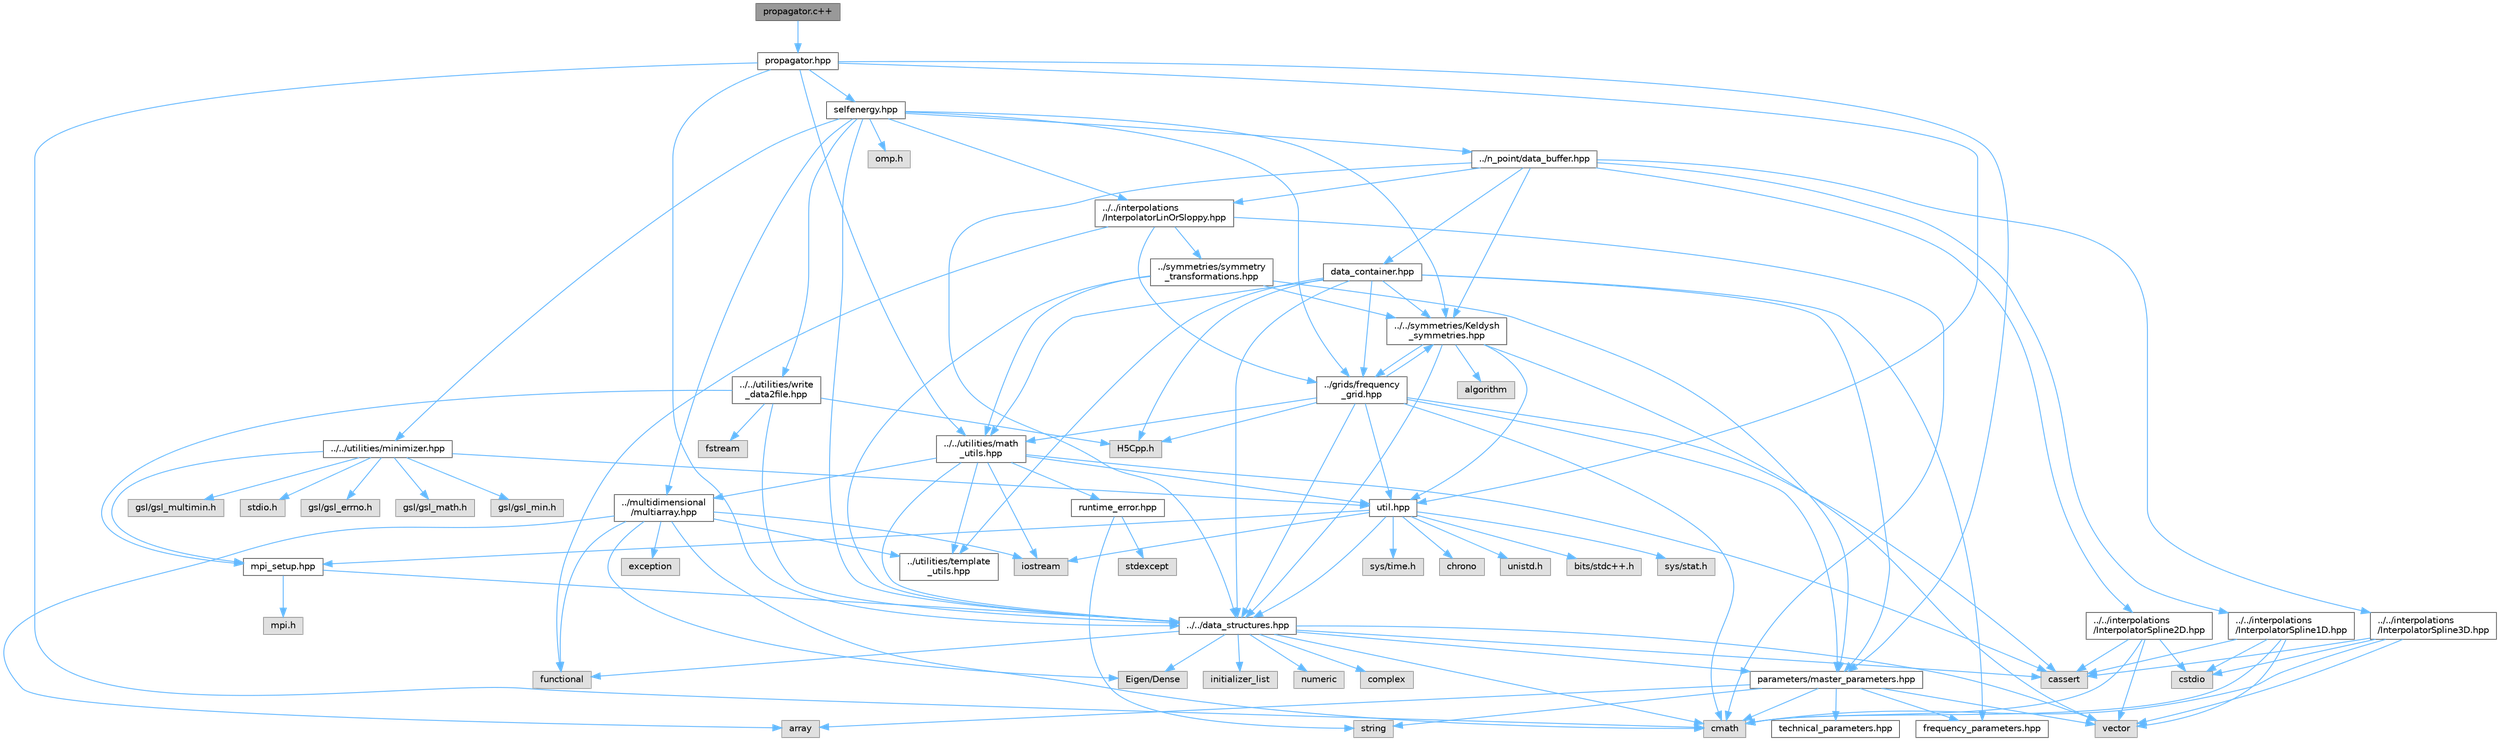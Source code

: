 digraph "propagator.c++"
{
 // INTERACTIVE_SVG=YES
 // LATEX_PDF_SIZE
  bgcolor="transparent";
  edge [fontname=Helvetica,fontsize=10,labelfontname=Helvetica,labelfontsize=10];
  node [fontname=Helvetica,fontsize=10,shape=box,height=0.2,width=0.4];
  Node1 [id="Node000001",label="propagator.c++",height=0.2,width=0.4,color="gray40", fillcolor="grey60", style="filled", fontcolor="black",tooltip=" "];
  Node1 -> Node2 [id="edge1_Node000001_Node000002",color="steelblue1",style="solid",tooltip=" "];
  Node2 [id="Node000002",label="propagator.hpp",height=0.2,width=0.4,color="grey40", fillcolor="white", style="filled",URL="$d5/df7/propagator_8hpp.html",tooltip=" "];
  Node2 -> Node3 [id="edge2_Node000002_Node000003",color="steelblue1",style="solid",tooltip=" "];
  Node3 [id="Node000003",label="cmath",height=0.2,width=0.4,color="grey60", fillcolor="#E0E0E0", style="filled",tooltip=" "];
  Node2 -> Node4 [id="edge3_Node000002_Node000004",color="steelblue1",style="solid",tooltip=" "];
  Node4 [id="Node000004",label="../../data_structures.hpp",height=0.2,width=0.4,color="grey40", fillcolor="white", style="filled",URL="$d7/d59/data__structures_8hpp.html",tooltip=" "];
  Node4 -> Node5 [id="edge4_Node000004_Node000005",color="steelblue1",style="solid",tooltip=" "];
  Node5 [id="Node000005",label="complex",height=0.2,width=0.4,color="grey60", fillcolor="#E0E0E0", style="filled",tooltip=" "];
  Node4 -> Node3 [id="edge5_Node000004_Node000003",color="steelblue1",style="solid",tooltip=" "];
  Node4 -> Node6 [id="edge6_Node000004_Node000006",color="steelblue1",style="solid",tooltip=" "];
  Node6 [id="Node000006",label="vector",height=0.2,width=0.4,color="grey60", fillcolor="#E0E0E0", style="filled",tooltip=" "];
  Node4 -> Node7 [id="edge7_Node000004_Node000007",color="steelblue1",style="solid",tooltip=" "];
  Node7 [id="Node000007",label="initializer_list",height=0.2,width=0.4,color="grey60", fillcolor="#E0E0E0", style="filled",tooltip=" "];
  Node4 -> Node8 [id="edge8_Node000004_Node000008",color="steelblue1",style="solid",tooltip=" "];
  Node8 [id="Node000008",label="functional",height=0.2,width=0.4,color="grey60", fillcolor="#E0E0E0", style="filled",tooltip=" "];
  Node4 -> Node9 [id="edge9_Node000004_Node000009",color="steelblue1",style="solid",tooltip=" "];
  Node9 [id="Node000009",label="cassert",height=0.2,width=0.4,color="grey60", fillcolor="#E0E0E0", style="filled",tooltip=" "];
  Node4 -> Node10 [id="edge10_Node000004_Node000010",color="steelblue1",style="solid",tooltip=" "];
  Node10 [id="Node000010",label="numeric",height=0.2,width=0.4,color="grey60", fillcolor="#E0E0E0", style="filled",tooltip=" "];
  Node4 -> Node11 [id="edge11_Node000004_Node000011",color="steelblue1",style="solid",tooltip=" "];
  Node11 [id="Node000011",label="parameters/master_parameters.hpp",height=0.2,width=0.4,color="grey40", fillcolor="white", style="filled",URL="$d1/df8/master__parameters_8hpp.html",tooltip=" "];
  Node11 -> Node3 [id="edge12_Node000011_Node000003",color="steelblue1",style="solid",tooltip=" "];
  Node11 -> Node6 [id="edge13_Node000011_Node000006",color="steelblue1",style="solid",tooltip=" "];
  Node11 -> Node12 [id="edge14_Node000011_Node000012",color="steelblue1",style="solid",tooltip=" "];
  Node12 [id="Node000012",label="string",height=0.2,width=0.4,color="grey60", fillcolor="#E0E0E0", style="filled",tooltip=" "];
  Node11 -> Node13 [id="edge15_Node000011_Node000013",color="steelblue1",style="solid",tooltip=" "];
  Node13 [id="Node000013",label="array",height=0.2,width=0.4,color="grey60", fillcolor="#E0E0E0", style="filled",tooltip=" "];
  Node11 -> Node14 [id="edge16_Node000011_Node000014",color="steelblue1",style="solid",tooltip=" "];
  Node14 [id="Node000014",label="frequency_parameters.hpp",height=0.2,width=0.4,color="grey40", fillcolor="white", style="filled",URL="$d3/d3c/frequency__parameters_8hpp.html",tooltip=" "];
  Node11 -> Node15 [id="edge17_Node000011_Node000015",color="steelblue1",style="solid",tooltip=" "];
  Node15 [id="Node000015",label="technical_parameters.hpp",height=0.2,width=0.4,color="grey40", fillcolor="white", style="filled",URL="$d9/d3a/technical__parameters_8hpp.html",tooltip=" "];
  Node4 -> Node16 [id="edge18_Node000004_Node000016",color="steelblue1",style="solid",tooltip=" "];
  Node16 [id="Node000016",label="Eigen/Dense",height=0.2,width=0.4,color="grey60", fillcolor="#E0E0E0", style="filled",tooltip=" "];
  Node2 -> Node17 [id="edge19_Node000002_Node000017",color="steelblue1",style="solid",tooltip=" "];
  Node17 [id="Node000017",label="../../utilities/math\l_utils.hpp",height=0.2,width=0.4,color="grey40", fillcolor="white", style="filled",URL="$de/dbb/math__utils_8hpp.html",tooltip=" "];
  Node17 -> Node4 [id="edge20_Node000017_Node000004",color="steelblue1",style="solid",tooltip=" "];
  Node17 -> Node18 [id="edge21_Node000017_Node000018",color="steelblue1",style="solid",tooltip=" "];
  Node18 [id="Node000018",label="../multidimensional\l/multiarray.hpp",height=0.2,width=0.4,color="grey40", fillcolor="white", style="filled",URL="$df/da4/multiarray_8hpp.html",tooltip=" "];
  Node18 -> Node13 [id="edge22_Node000018_Node000013",color="steelblue1",style="solid",tooltip=" "];
  Node18 -> Node3 [id="edge23_Node000018_Node000003",color="steelblue1",style="solid",tooltip=" "];
  Node18 -> Node19 [id="edge24_Node000018_Node000019",color="steelblue1",style="solid",tooltip=" "];
  Node19 [id="Node000019",label="exception",height=0.2,width=0.4,color="grey60", fillcolor="#E0E0E0", style="filled",tooltip=" "];
  Node18 -> Node8 [id="edge25_Node000018_Node000008",color="steelblue1",style="solid",tooltip=" "];
  Node18 -> Node20 [id="edge26_Node000018_Node000020",color="steelblue1",style="solid",tooltip=" "];
  Node20 [id="Node000020",label="iostream",height=0.2,width=0.4,color="grey60", fillcolor="#E0E0E0", style="filled",tooltip=" "];
  Node18 -> Node16 [id="edge27_Node000018_Node000016",color="steelblue1",style="solid",tooltip=" "];
  Node18 -> Node21 [id="edge28_Node000018_Node000021",color="steelblue1",style="solid",tooltip=" "];
  Node21 [id="Node000021",label="../utilities/template\l_utils.hpp",height=0.2,width=0.4,color="grey40", fillcolor="white", style="filled",URL="$dd/de3/template__utils_8hpp.html",tooltip=" "];
  Node17 -> Node21 [id="edge29_Node000017_Node000021",color="steelblue1",style="solid",tooltip=" "];
  Node17 -> Node22 [id="edge30_Node000017_Node000022",color="steelblue1",style="solid",tooltip=" "];
  Node22 [id="Node000022",label="runtime_error.hpp",height=0.2,width=0.4,color="grey40", fillcolor="white", style="filled",URL="$d1/d64/runtime__error_8hpp.html",tooltip=" "];
  Node22 -> Node23 [id="edge31_Node000022_Node000023",color="steelblue1",style="solid",tooltip=" "];
  Node23 [id="Node000023",label="stdexcept",height=0.2,width=0.4,color="grey60", fillcolor="#E0E0E0", style="filled",tooltip=" "];
  Node22 -> Node12 [id="edge32_Node000022_Node000012",color="steelblue1",style="solid",tooltip=" "];
  Node17 -> Node24 [id="edge33_Node000017_Node000024",color="steelblue1",style="solid",tooltip=" "];
  Node24 [id="Node000024",label="util.hpp",height=0.2,width=0.4,color="grey40", fillcolor="white", style="filled",URL="$d0/d3f/util_8hpp.html",tooltip=" "];
  Node24 -> Node25 [id="edge34_Node000024_Node000025",color="steelblue1",style="solid",tooltip=" "];
  Node25 [id="Node000025",label="sys/time.h",height=0.2,width=0.4,color="grey60", fillcolor="#E0E0E0", style="filled",tooltip=" "];
  Node24 -> Node26 [id="edge35_Node000024_Node000026",color="steelblue1",style="solid",tooltip=" "];
  Node26 [id="Node000026",label="chrono",height=0.2,width=0.4,color="grey60", fillcolor="#E0E0E0", style="filled",tooltip=" "];
  Node24 -> Node27 [id="edge36_Node000024_Node000027",color="steelblue1",style="solid",tooltip=" "];
  Node27 [id="Node000027",label="unistd.h",height=0.2,width=0.4,color="grey60", fillcolor="#E0E0E0", style="filled",tooltip=" "];
  Node24 -> Node20 [id="edge37_Node000024_Node000020",color="steelblue1",style="solid",tooltip=" "];
  Node24 -> Node28 [id="edge38_Node000024_Node000028",color="steelblue1",style="solid",tooltip=" "];
  Node28 [id="Node000028",label="bits/stdc++.h",height=0.2,width=0.4,color="grey60", fillcolor="#E0E0E0", style="filled",tooltip=" "];
  Node24 -> Node29 [id="edge39_Node000024_Node000029",color="steelblue1",style="solid",tooltip=" "];
  Node29 [id="Node000029",label="sys/stat.h",height=0.2,width=0.4,color="grey60", fillcolor="#E0E0E0", style="filled",tooltip=" "];
  Node24 -> Node4 [id="edge40_Node000024_Node000004",color="steelblue1",style="solid",tooltip=" "];
  Node24 -> Node30 [id="edge41_Node000024_Node000030",color="steelblue1",style="solid",tooltip=" "];
  Node30 [id="Node000030",label="mpi_setup.hpp",height=0.2,width=0.4,color="grey40", fillcolor="white", style="filled",URL="$db/de0/mpi__setup_8hpp.html",tooltip=" "];
  Node30 -> Node4 [id="edge42_Node000030_Node000004",color="steelblue1",style="solid",tooltip=" "];
  Node30 -> Node31 [id="edge43_Node000030_Node000031",color="steelblue1",style="solid",tooltip=" "];
  Node31 [id="Node000031",label="mpi.h",height=0.2,width=0.4,color="grey60", fillcolor="#E0E0E0", style="filled",tooltip=" "];
  Node17 -> Node20 [id="edge44_Node000017_Node000020",color="steelblue1",style="solid",tooltip=" "];
  Node17 -> Node9 [id="edge45_Node000017_Node000009",color="steelblue1",style="solid",tooltip=" "];
  Node2 -> Node32 [id="edge46_Node000002_Node000032",color="steelblue1",style="solid",tooltip=" "];
  Node32 [id="Node000032",label="selfenergy.hpp",height=0.2,width=0.4,color="grey40", fillcolor="white", style="filled",URL="$d6/d2d/selfenergy_8hpp.html",tooltip=" "];
  Node32 -> Node4 [id="edge47_Node000032_Node000004",color="steelblue1",style="solid",tooltip=" "];
  Node32 -> Node18 [id="edge48_Node000032_Node000018",color="steelblue1",style="solid",tooltip=" "];
  Node32 -> Node33 [id="edge49_Node000032_Node000033",color="steelblue1",style="solid",tooltip=" "];
  Node33 [id="Node000033",label="../n_point/data_buffer.hpp",height=0.2,width=0.4,color="grey40", fillcolor="white", style="filled",URL="$dc/d80/data__buffer_8hpp.html",tooltip=" "];
  Node33 -> Node4 [id="edge50_Node000033_Node000004",color="steelblue1",style="solid",tooltip=" "];
  Node33 -> Node34 [id="edge51_Node000033_Node000034",color="steelblue1",style="solid",tooltip=" "];
  Node34 [id="Node000034",label="../../symmetries/Keldysh\l_symmetries.hpp",height=0.2,width=0.4,color="grey40", fillcolor="white", style="filled",URL="$d2/d1a/Keldysh__symmetries_8hpp.html",tooltip=" "];
  Node34 -> Node6 [id="edge52_Node000034_Node000006",color="steelblue1",style="solid",tooltip=" "];
  Node34 -> Node35 [id="edge53_Node000034_Node000035",color="steelblue1",style="solid",tooltip=" "];
  Node35 [id="Node000035",label="algorithm",height=0.2,width=0.4,color="grey60", fillcolor="#E0E0E0", style="filled",tooltip=" "];
  Node34 -> Node4 [id="edge54_Node000034_Node000004",color="steelblue1",style="solid",tooltip=" "];
  Node34 -> Node24 [id="edge55_Node000034_Node000024",color="steelblue1",style="solid",tooltip=" "];
  Node34 -> Node36 [id="edge56_Node000034_Node000036",color="steelblue1",style="solid",tooltip=" "];
  Node36 [id="Node000036",label="../grids/frequency\l_grid.hpp",height=0.2,width=0.4,color="grey40", fillcolor="white", style="filled",URL="$d5/d39/frequency__grid_8hpp.html",tooltip=" "];
  Node36 -> Node3 [id="edge57_Node000036_Node000003",color="steelblue1",style="solid",tooltip=" "];
  Node36 -> Node4 [id="edge58_Node000036_Node000004",color="steelblue1",style="solid",tooltip=" "];
  Node36 -> Node24 [id="edge59_Node000036_Node000024",color="steelblue1",style="solid",tooltip=" "];
  Node36 -> Node11 [id="edge60_Node000036_Node000011",color="steelblue1",style="solid",tooltip=" "];
  Node36 -> Node17 [id="edge61_Node000036_Node000017",color="steelblue1",style="solid",tooltip=" "];
  Node36 -> Node34 [id="edge62_Node000036_Node000034",color="steelblue1",style="solid",tooltip=" "];
  Node36 -> Node9 [id="edge63_Node000036_Node000009",color="steelblue1",style="solid",tooltip=" "];
  Node36 -> Node37 [id="edge64_Node000036_Node000037",color="steelblue1",style="solid",tooltip=" "];
  Node37 [id="Node000037",label="H5Cpp.h",height=0.2,width=0.4,color="grey60", fillcolor="#E0E0E0", style="filled",tooltip=" "];
  Node33 -> Node38 [id="edge65_Node000033_Node000038",color="steelblue1",style="solid",tooltip=" "];
  Node38 [id="Node000038",label="data_container.hpp",height=0.2,width=0.4,color="grey40", fillcolor="white", style="filled",URL="$da/dbc/data__container_8hpp.html",tooltip=" "];
  Node38 -> Node21 [id="edge66_Node000038_Node000021",color="steelblue1",style="solid",tooltip=" "];
  Node38 -> Node17 [id="edge67_Node000038_Node000017",color="steelblue1",style="solid",tooltip=" "];
  Node38 -> Node34 [id="edge68_Node000038_Node000034",color="steelblue1",style="solid",tooltip=" "];
  Node38 -> Node4 [id="edge69_Node000038_Node000004",color="steelblue1",style="solid",tooltip=" "];
  Node38 -> Node11 [id="edge70_Node000038_Node000011",color="steelblue1",style="solid",tooltip=" "];
  Node38 -> Node14 [id="edge71_Node000038_Node000014",color="steelblue1",style="solid",tooltip=" "];
  Node38 -> Node36 [id="edge72_Node000038_Node000036",color="steelblue1",style="solid",tooltip=" "];
  Node38 -> Node37 [id="edge73_Node000038_Node000037",color="steelblue1",style="solid",tooltip=" "];
  Node33 -> Node39 [id="edge74_Node000033_Node000039",color="steelblue1",style="solid",tooltip=" "];
  Node39 [id="Node000039",label="../../interpolations\l/InterpolatorLinOrSloppy.hpp",height=0.2,width=0.4,color="grey40", fillcolor="white", style="filled",URL="$d3/d17/InterpolatorLinOrSloppy_8hpp.html",tooltip=" "];
  Node39 -> Node3 [id="edge75_Node000039_Node000003",color="steelblue1",style="solid",tooltip=" "];
  Node39 -> Node8 [id="edge76_Node000039_Node000008",color="steelblue1",style="solid",tooltip=" "];
  Node39 -> Node36 [id="edge77_Node000039_Node000036",color="steelblue1",style="solid",tooltip=" "];
  Node39 -> Node40 [id="edge78_Node000039_Node000040",color="steelblue1",style="solid",tooltip=" "];
  Node40 [id="Node000040",label="../symmetries/symmetry\l_transformations.hpp",height=0.2,width=0.4,color="grey40", fillcolor="white", style="filled",URL="$db/d7d/symmetry__transformations_8hpp.html",tooltip=" "];
  Node40 -> Node11 [id="edge79_Node000040_Node000011",color="steelblue1",style="solid",tooltip=" "];
  Node40 -> Node17 [id="edge80_Node000040_Node000017",color="steelblue1",style="solid",tooltip=" "];
  Node40 -> Node34 [id="edge81_Node000040_Node000034",color="steelblue1",style="solid",tooltip=" "];
  Node40 -> Node4 [id="edge82_Node000040_Node000004",color="steelblue1",style="solid",tooltip=" "];
  Node33 -> Node41 [id="edge83_Node000033_Node000041",color="steelblue1",style="solid",tooltip=" "];
  Node41 [id="Node000041",label="../../interpolations\l/InterpolatorSpline1D.hpp",height=0.2,width=0.4,color="grey40", fillcolor="white", style="filled",URL="$d1/d52/InterpolatorSpline1D_8hpp.html",tooltip=" "];
  Node41 -> Node42 [id="edge84_Node000041_Node000042",color="steelblue1",style="solid",tooltip=" "];
  Node42 [id="Node000042",label="cstdio",height=0.2,width=0.4,color="grey60", fillcolor="#E0E0E0", style="filled",tooltip=" "];
  Node41 -> Node9 [id="edge85_Node000041_Node000009",color="steelblue1",style="solid",tooltip=" "];
  Node41 -> Node3 [id="edge86_Node000041_Node000003",color="steelblue1",style="solid",tooltip=" "];
  Node41 -> Node6 [id="edge87_Node000041_Node000006",color="steelblue1",style="solid",tooltip=" "];
  Node33 -> Node43 [id="edge88_Node000033_Node000043",color="steelblue1",style="solid",tooltip=" "];
  Node43 [id="Node000043",label="../../interpolations\l/InterpolatorSpline2D.hpp",height=0.2,width=0.4,color="grey40", fillcolor="white", style="filled",URL="$d6/d91/InterpolatorSpline2D_8hpp.html",tooltip=" "];
  Node43 -> Node42 [id="edge89_Node000043_Node000042",color="steelblue1",style="solid",tooltip=" "];
  Node43 -> Node9 [id="edge90_Node000043_Node000009",color="steelblue1",style="solid",tooltip=" "];
  Node43 -> Node3 [id="edge91_Node000043_Node000003",color="steelblue1",style="solid",tooltip=" "];
  Node43 -> Node6 [id="edge92_Node000043_Node000006",color="steelblue1",style="solid",tooltip=" "];
  Node33 -> Node44 [id="edge93_Node000033_Node000044",color="steelblue1",style="solid",tooltip=" "];
  Node44 [id="Node000044",label="../../interpolations\l/InterpolatorSpline3D.hpp",height=0.2,width=0.4,color="grey40", fillcolor="white", style="filled",URL="$dd/dcc/InterpolatorSpline3D_8hpp.html",tooltip=" "];
  Node44 -> Node42 [id="edge94_Node000044_Node000042",color="steelblue1",style="solid",tooltip=" "];
  Node44 -> Node9 [id="edge95_Node000044_Node000009",color="steelblue1",style="solid",tooltip=" "];
  Node44 -> Node3 [id="edge96_Node000044_Node000003",color="steelblue1",style="solid",tooltip=" "];
  Node44 -> Node6 [id="edge97_Node000044_Node000006",color="steelblue1",style="solid",tooltip=" "];
  Node32 -> Node36 [id="edge98_Node000032_Node000036",color="steelblue1",style="solid",tooltip=" "];
  Node32 -> Node45 [id="edge99_Node000032_Node000045",color="steelblue1",style="solid",tooltip=" "];
  Node45 [id="Node000045",label="../../utilities/minimizer.hpp",height=0.2,width=0.4,color="grey40", fillcolor="white", style="filled",URL="$d4/d21/minimizer_8hpp.html",tooltip=" "];
  Node45 -> Node46 [id="edge100_Node000045_Node000046",color="steelblue1",style="solid",tooltip=" "];
  Node46 [id="Node000046",label="stdio.h",height=0.2,width=0.4,color="grey60", fillcolor="#E0E0E0", style="filled",tooltip=" "];
  Node45 -> Node47 [id="edge101_Node000045_Node000047",color="steelblue1",style="solid",tooltip=" "];
  Node47 [id="Node000047",label="gsl/gsl_errno.h",height=0.2,width=0.4,color="grey60", fillcolor="#E0E0E0", style="filled",tooltip=" "];
  Node45 -> Node48 [id="edge102_Node000045_Node000048",color="steelblue1",style="solid",tooltip=" "];
  Node48 [id="Node000048",label="gsl/gsl_math.h",height=0.2,width=0.4,color="grey60", fillcolor="#E0E0E0", style="filled",tooltip=" "];
  Node45 -> Node49 [id="edge103_Node000045_Node000049",color="steelblue1",style="solid",tooltip=" "];
  Node49 [id="Node000049",label="gsl/gsl_min.h",height=0.2,width=0.4,color="grey60", fillcolor="#E0E0E0", style="filled",tooltip=" "];
  Node45 -> Node50 [id="edge104_Node000045_Node000050",color="steelblue1",style="solid",tooltip=" "];
  Node50 [id="Node000050",label="gsl/gsl_multimin.h",height=0.2,width=0.4,color="grey60", fillcolor="#E0E0E0", style="filled",tooltip=" "];
  Node45 -> Node30 [id="edge105_Node000045_Node000030",color="steelblue1",style="solid",tooltip=" "];
  Node45 -> Node24 [id="edge106_Node000045_Node000024",color="steelblue1",style="solid",tooltip=" "];
  Node32 -> Node51 [id="edge107_Node000032_Node000051",color="steelblue1",style="solid",tooltip=" "];
  Node51 [id="Node000051",label="omp.h",height=0.2,width=0.4,color="grey60", fillcolor="#E0E0E0", style="filled",tooltip=" "];
  Node32 -> Node34 [id="edge108_Node000032_Node000034",color="steelblue1",style="solid",tooltip=" "];
  Node32 -> Node52 [id="edge109_Node000032_Node000052",color="steelblue1",style="solid",tooltip=" "];
  Node52 [id="Node000052",label="../../utilities/write\l_data2file.hpp",height=0.2,width=0.4,color="grey40", fillcolor="white", style="filled",URL="$d8/d74/write__data2file_8hpp.html",tooltip=" "];
  Node52 -> Node4 [id="edge110_Node000052_Node000004",color="steelblue1",style="solid",tooltip=" "];
  Node52 -> Node30 [id="edge111_Node000052_Node000030",color="steelblue1",style="solid",tooltip=" "];
  Node52 -> Node53 [id="edge112_Node000052_Node000053",color="steelblue1",style="solid",tooltip=" "];
  Node53 [id="Node000053",label="fstream",height=0.2,width=0.4,color="grey60", fillcolor="#E0E0E0", style="filled",tooltip=" "];
  Node52 -> Node37 [id="edge113_Node000052_Node000037",color="steelblue1",style="solid",tooltip=" "];
  Node32 -> Node39 [id="edge114_Node000032_Node000039",color="steelblue1",style="solid",tooltip=" "];
  Node2 -> Node11 [id="edge115_Node000002_Node000011",color="steelblue1",style="solid",tooltip=" "];
  Node2 -> Node24 [id="edge116_Node000002_Node000024",color="steelblue1",style="solid",tooltip=" "];
}
